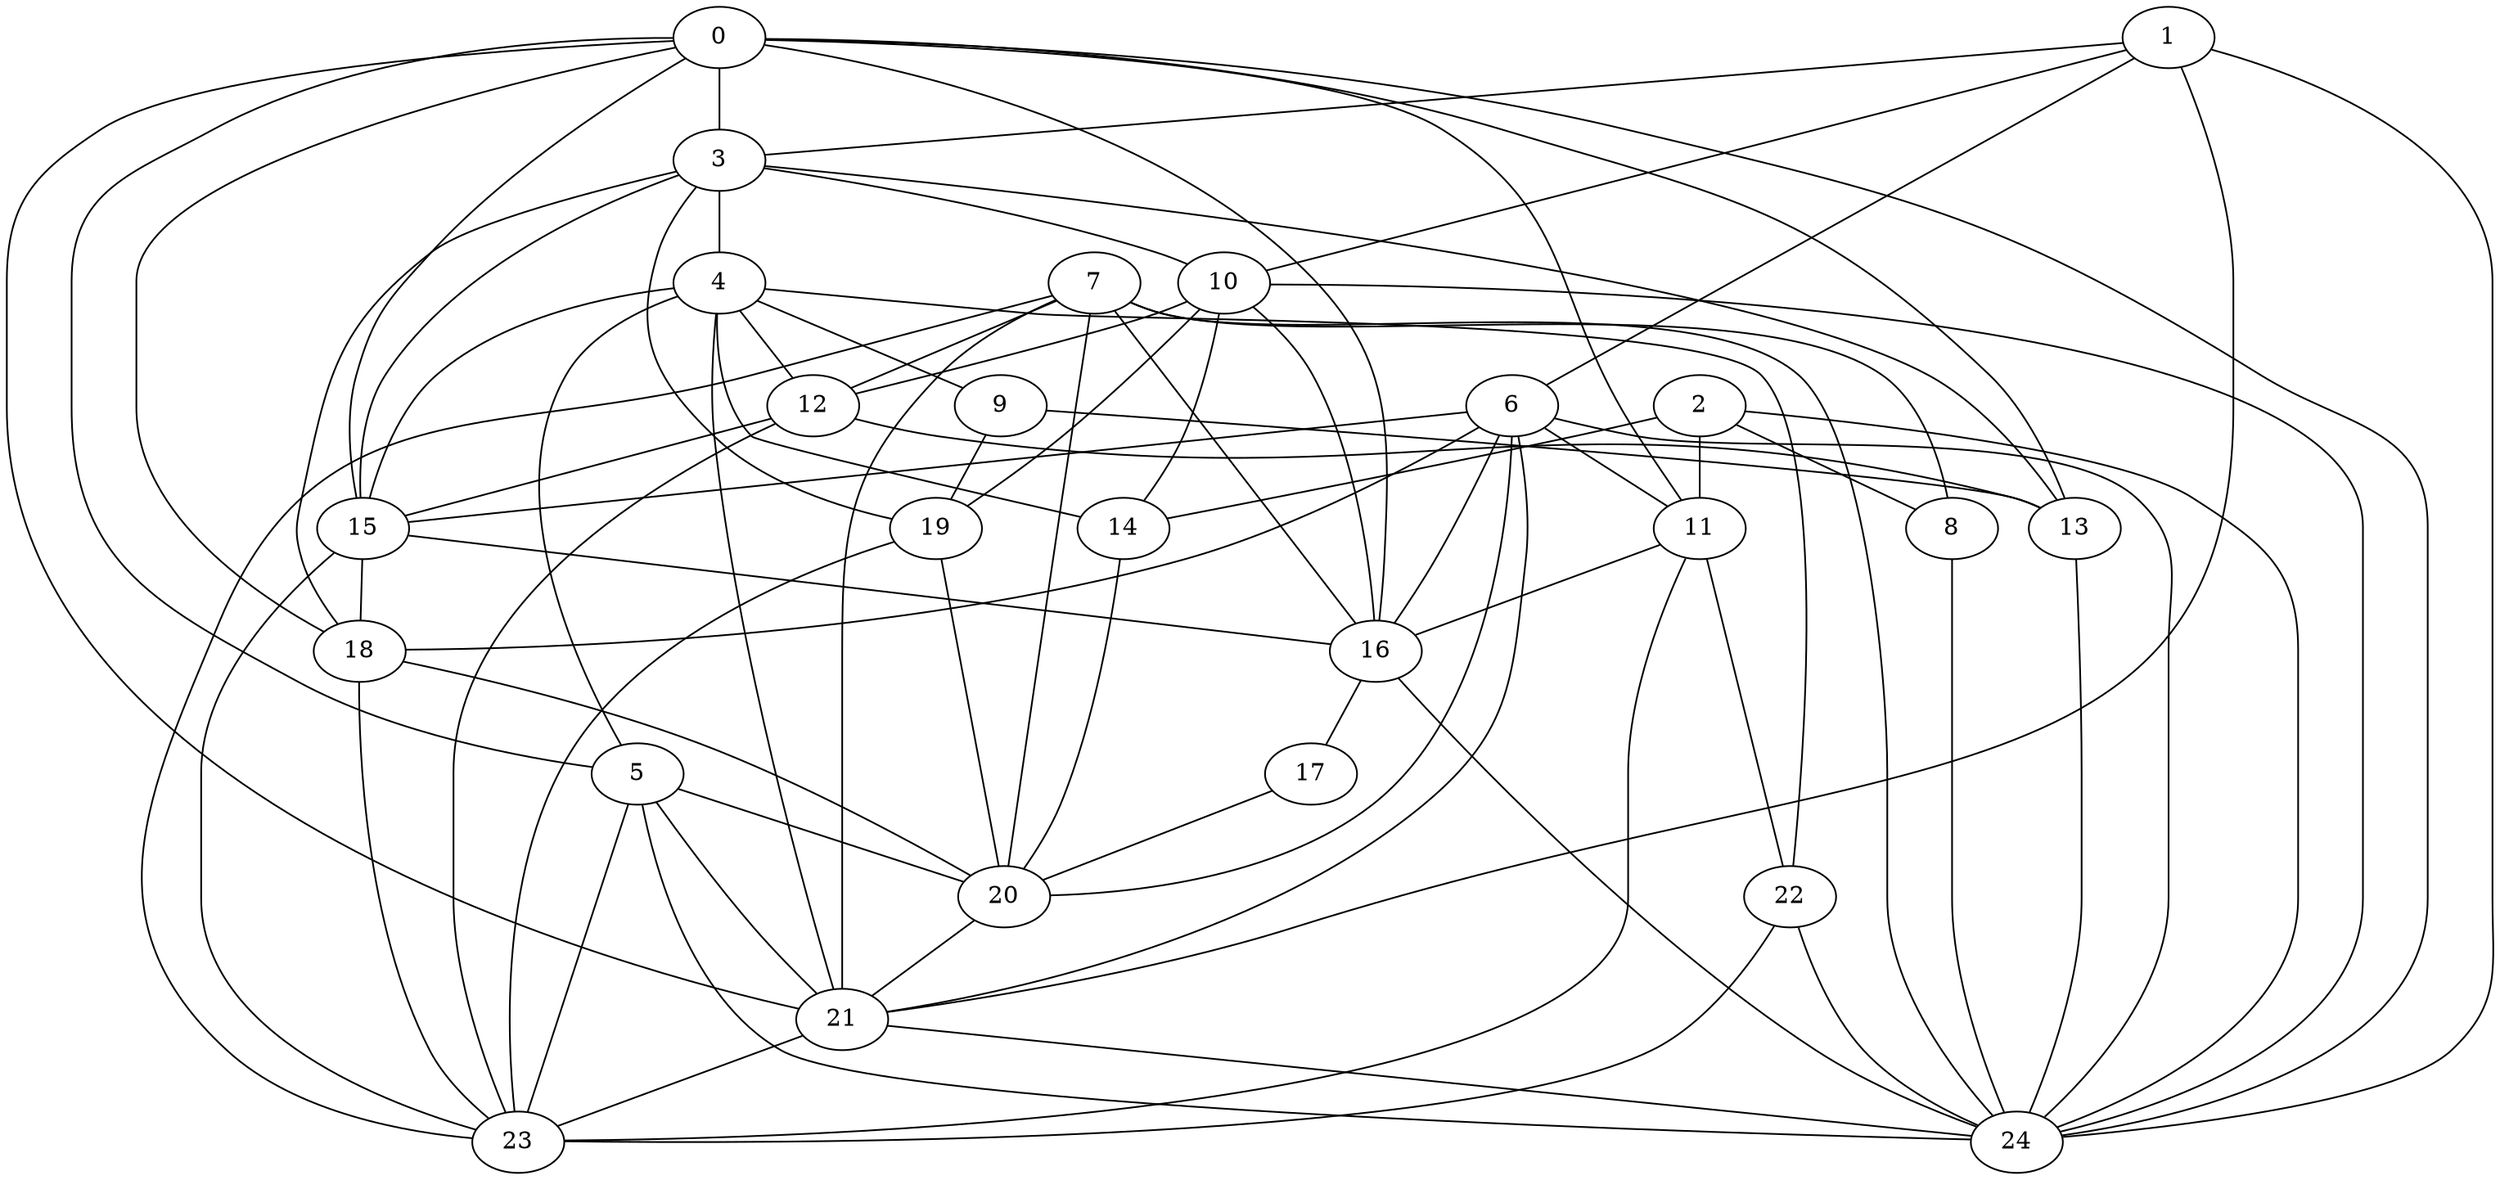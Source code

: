 strict graph "gnp_random_graph(25,0.25)" {
0;
1;
2;
3;
4;
5;
6;
7;
8;
9;
10;
11;
12;
13;
14;
15;
16;
17;
18;
19;
20;
21;
22;
23;
24;
0 -- 3  [is_available=True, prob="0.763450459646"];
0 -- 5  [is_available=True, prob="0.903252241193"];
0 -- 11  [is_available=True, prob="0.146987421318"];
0 -- 13  [is_available=True, prob="0.381069397428"];
0 -- 15  [is_available=True, prob="0.315066195609"];
0 -- 16  [is_available=True, prob="1.0"];
0 -- 18  [is_available=True, prob="0.812348753991"];
0 -- 21  [is_available=True, prob="0.460651118782"];
0 -- 24  [is_available=True, prob="0.304958072217"];
1 -- 24  [is_available=True, prob="1.0"];
1 -- 10  [is_available=True, prob="0.64170793432"];
1 -- 3  [is_available=True, prob="0.98933787536"];
1 -- 21  [is_available=True, prob="0.0334659206177"];
1 -- 6  [is_available=True, prob="1.0"];
2 -- 8  [is_available=True, prob="0.621259148646"];
2 -- 24  [is_available=True, prob="0.333037567204"];
2 -- 11  [is_available=True, prob="0.78647037618"];
2 -- 14  [is_available=True, prob="0.947204587882"];
3 -- 4  [is_available=True, prob="1.0"];
3 -- 10  [is_available=True, prob="0.121712557868"];
3 -- 13  [is_available=True, prob="1.0"];
3 -- 15  [is_available=True, prob="0.964180288799"];
3 -- 18  [is_available=True, prob="1.0"];
3 -- 19  [is_available=True, prob="1.0"];
4 -- 5  [is_available=True, prob="0.527634345614"];
4 -- 9  [is_available=True, prob="0.749267544779"];
4 -- 12  [is_available=True, prob="0.674829388562"];
4 -- 14  [is_available=True, prob="0.874477971291"];
4 -- 15  [is_available=True, prob="1.0"];
4 -- 21  [is_available=True, prob="0.393014920394"];
4 -- 22  [is_available=True, prob="0.85221389461"];
5 -- 20  [is_available=True, prob="0.474776000015"];
5 -- 21  [is_available=True, prob="1.0"];
5 -- 23  [is_available=True, prob="0.638407457502"];
5 -- 24  [is_available=True, prob="0.608396886486"];
6 -- 11  [is_available=True, prob="1.0"];
6 -- 15  [is_available=True, prob="0.833994712692"];
6 -- 16  [is_available=True, prob="0.447669262928"];
6 -- 18  [is_available=True, prob="0.11129697475"];
6 -- 20  [is_available=True, prob="0.471458984844"];
6 -- 21  [is_available=True, prob="0.68485912375"];
6 -- 24  [is_available=True, prob="0.179743239951"];
7 -- 8  [is_available=True, prob="0.398624832298"];
7 -- 12  [is_available=True, prob="0.650451893033"];
7 -- 16  [is_available=True, prob="1.0"];
7 -- 20  [is_available=True, prob="0.525551234535"];
7 -- 21  [is_available=True, prob="0.262167325353"];
7 -- 23  [is_available=True, prob="0.89315140903"];
7 -- 24  [is_available=True, prob="0.822142854736"];
8 -- 24  [is_available=True, prob="1.0"];
9 -- 19  [is_available=True, prob="0.690338666194"];
9 -- 13  [is_available=True, prob="0.247704581547"];
10 -- 12  [is_available=True, prob="0.743163835901"];
10 -- 14  [is_available=True, prob="0.278382610254"];
10 -- 16  [is_available=True, prob="1.0"];
10 -- 19  [is_available=True, prob="0.773941529227"];
10 -- 24  [is_available=True, prob="0.92180950238"];
11 -- 16  [is_available=True, prob="0.3204645353"];
11 -- 22  [is_available=True, prob="0.452082102845"];
11 -- 23  [is_available=True, prob="0.800778890619"];
12 -- 13  [is_available=True, prob="0.0656188203956"];
12 -- 15  [is_available=True, prob="0.664649346299"];
12 -- 23  [is_available=True, prob="0.48372796588"];
13 -- 24  [is_available=True, prob="0.0916536738787"];
14 -- 20  [is_available=True, prob="0.11697583348"];
15 -- 16  [is_available=True, prob="1.0"];
15 -- 18  [is_available=True, prob="0.610136846485"];
15 -- 23  [is_available=True, prob="1.0"];
16 -- 17  [is_available=True, prob="1.0"];
16 -- 24  [is_available=True, prob="1.0"];
17 -- 20  [is_available=True, prob="0.786016323345"];
18 -- 20  [is_available=True, prob="0.734277264844"];
18 -- 23  [is_available=True, prob="0.338617211788"];
19 -- 20  [is_available=True, prob="0.158593973865"];
19 -- 23  [is_available=True, prob="0.334690193646"];
20 -- 21  [is_available=True, prob="0.141417154828"];
21 -- 23  [is_available=True, prob="0.906816862781"];
21 -- 24  [is_available=True, prob="0.658276450364"];
22 -- 24  [is_available=True, prob="1.0"];
22 -- 23  [is_available=True, prob="1.0"];
}
